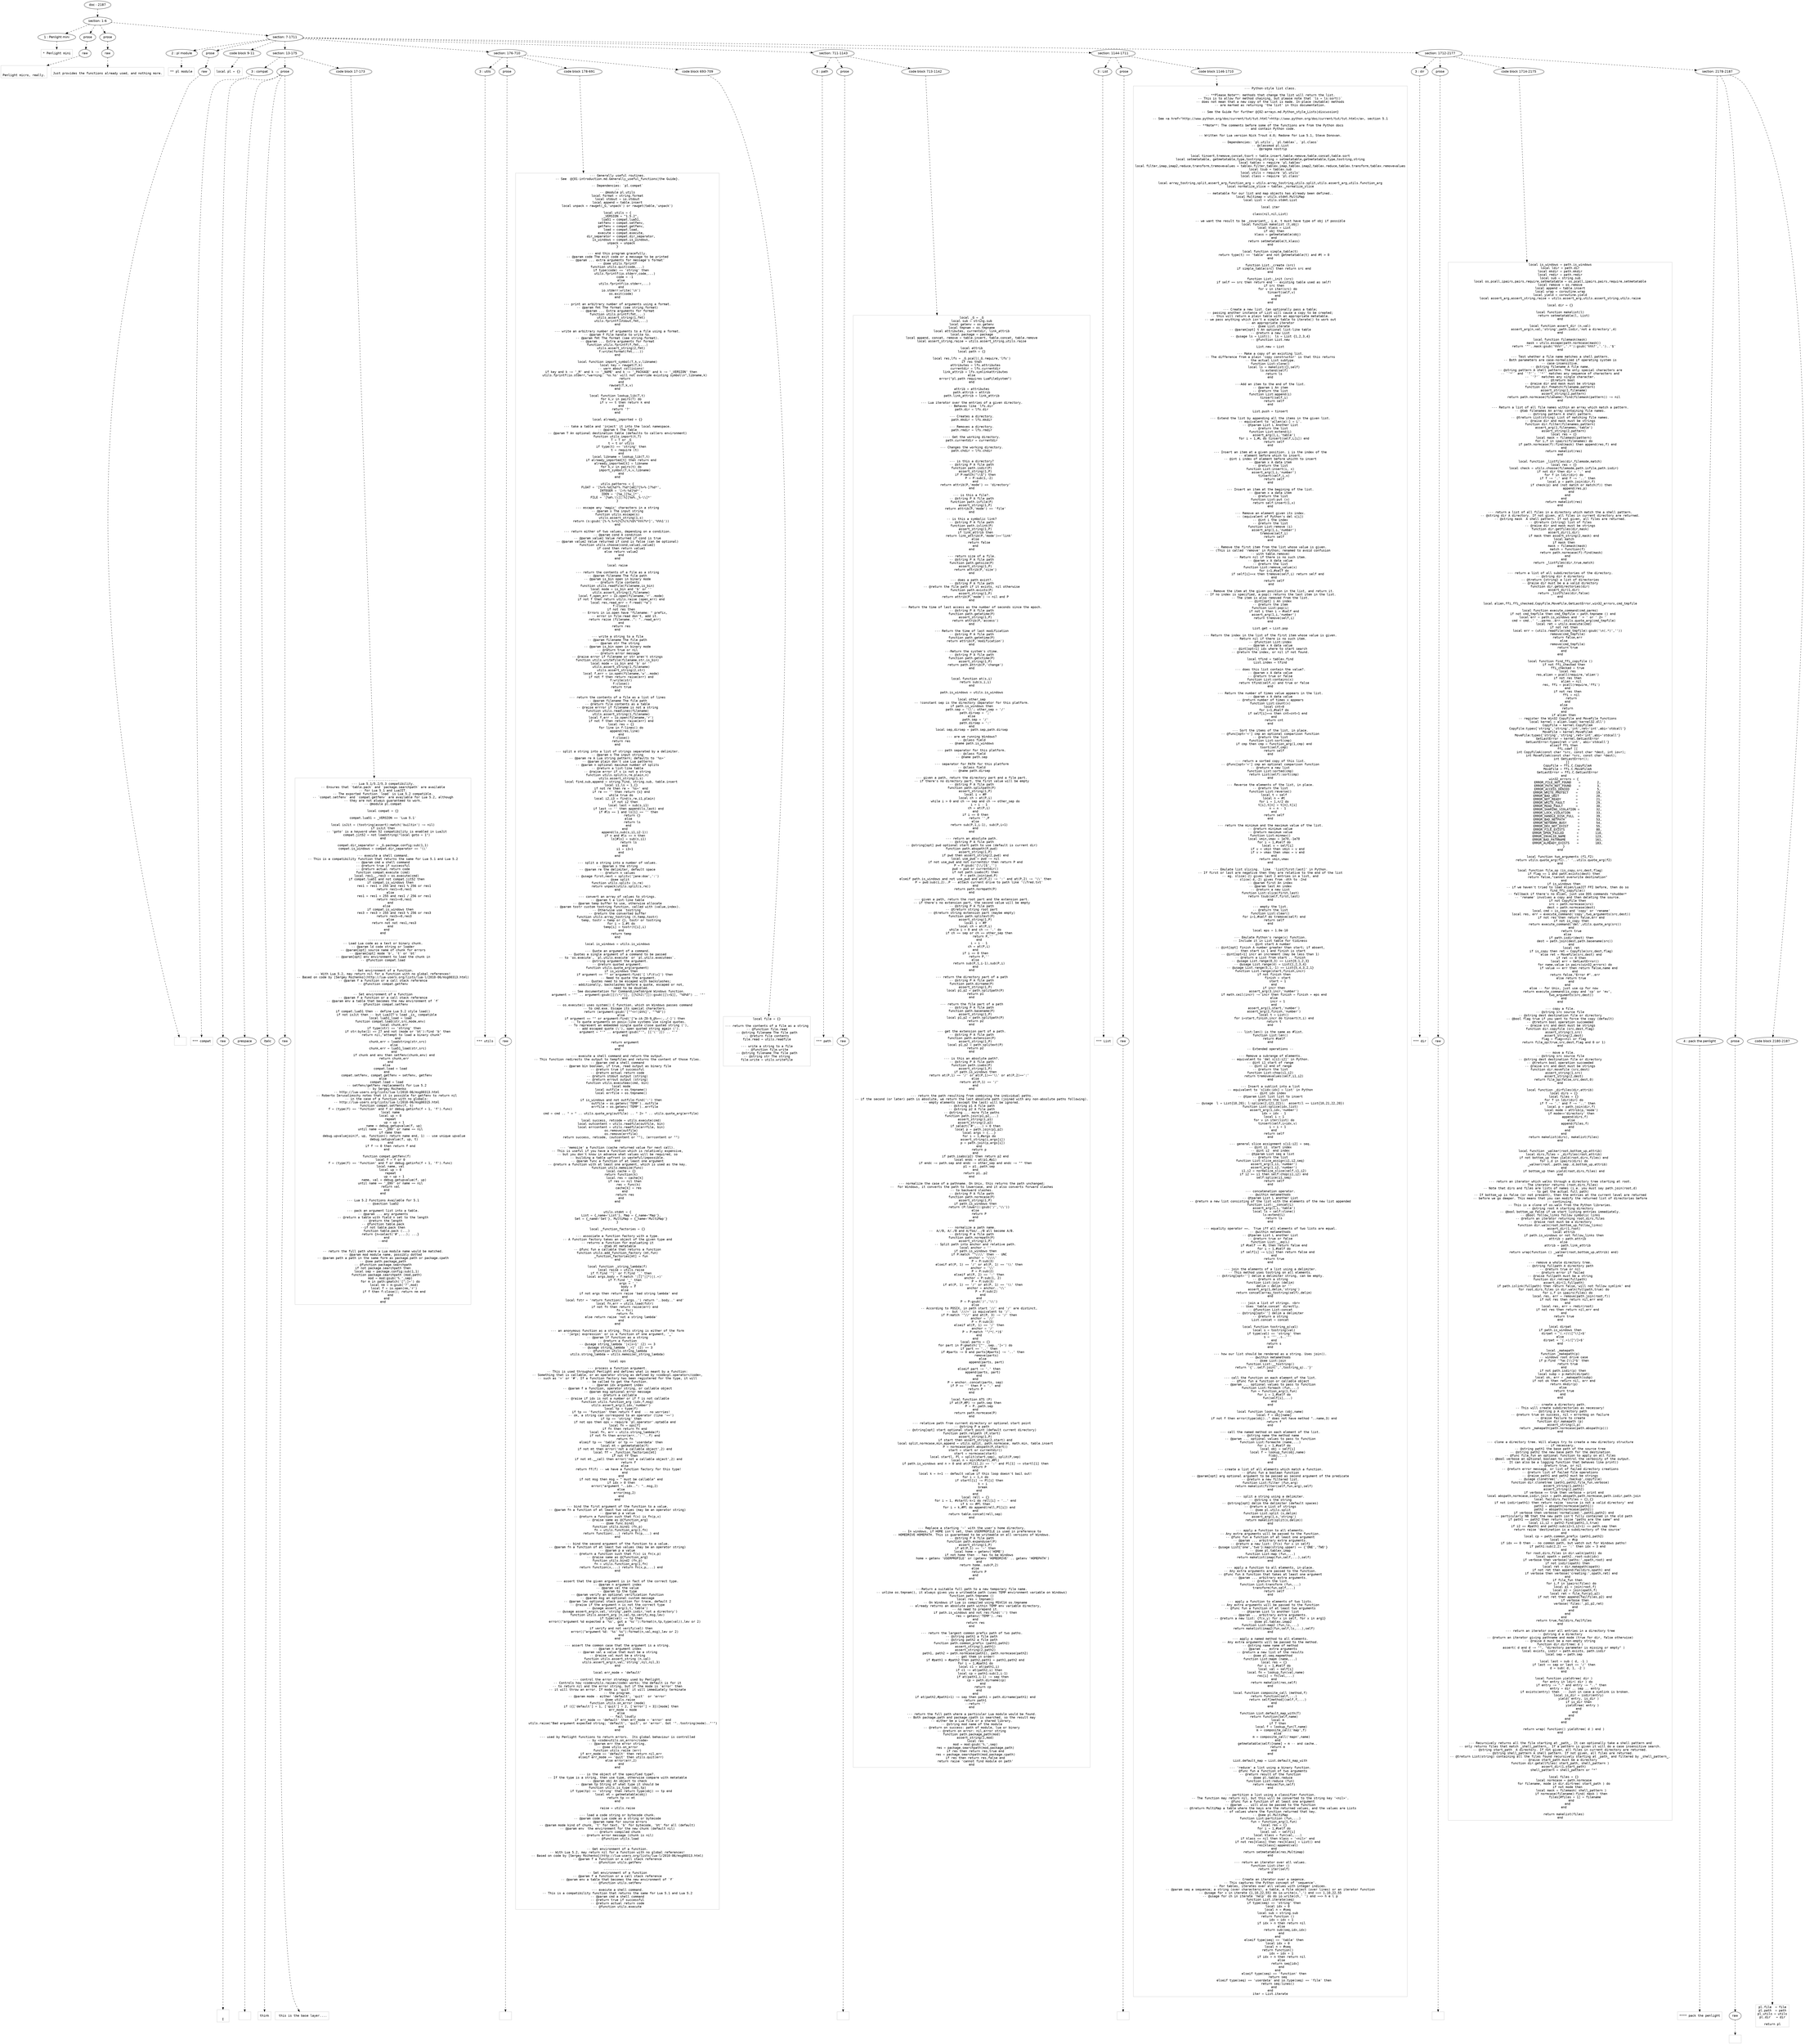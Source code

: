 digraph lpegNode {

node [fontname=Helvetica]
edge [style=dashed]

doc_0 [label="doc - 2187"]


doc_0 -> { section_1}
{rank=same; section_1}

section_1 [label="section: 1-6"]


// END RANK doc_0

section_1 -> { header_2 prose_3 prose_4 section_5}
{rank=same; header_2 prose_3 prose_4 section_5}

header_2 [label="1 : Penlight mini"]

prose_3 [label="prose"]

prose_4 [label="prose"]

section_5 [label="section: 7-1711"]


// END RANK section_1

header_2 -> leaf_6
leaf_6  [color=Gray,shape=rectangle,fontname=Inconsolata,label="* Penlight mini"]
// END RANK header_2

prose_3 -> { raw_7}
{rank=same; raw_7}

raw_7 [label="raw"]


// END RANK prose_3

raw_7 -> leaf_8
leaf_8  [color=Gray,shape=rectangle,fontname=Inconsolata,label="

Penlight micro, really.
"]
// END RANK raw_7

prose_4 -> { raw_9}
{rank=same; raw_9}

raw_9 [label="raw"]


// END RANK prose_4

raw_9 -> leaf_10
leaf_10  [color=Gray,shape=rectangle,fontname=Inconsolata,label="
Just provides the functions already used, and nothing more.
"]
// END RANK raw_9

section_5 -> { header_11 prose_12 codeblock_13 section_14 section_15 section_16 section_17 section_18}
{rank=same; header_11 prose_12 codeblock_13 section_14 section_15 section_16 section_17 section_18}

header_11 [label="2 : pl module"]

prose_12 [label="prose"]

codeblock_13 [label="code block 9-11"]

section_14 [label="section: 13-175"]

section_15 [label="section: 176-710"]

section_16 [label="section: 711-1143"]

section_17 [label="section: 1144-1711"]

section_18 [label="section: 1712-2177"]


// END RANK section_5

header_11 -> leaf_19
leaf_19  [color=Gray,shape=rectangle,fontname=Inconsolata,label="** pl module"]
// END RANK header_11

prose_12 -> { raw_20}
{rank=same; raw_20}

raw_20 [label="raw"]


// END RANK prose_12

raw_20 -> leaf_21
leaf_21  [color=Gray,shape=rectangle,fontname=Inconsolata,label="
"]
// END RANK raw_20

codeblock_13 -> leaf_22
leaf_22  [color=Gray,shape=rectangle,fontname=Inconsolata,label="local pl = {}"]
// END RANK codeblock_13

section_14 -> { header_23 prose_24 codeblock_25}
{rank=same; header_23 prose_24 codeblock_25}

header_23 [label="3 : compat"]

prose_24 [label="prose"]

codeblock_25 [label="code block 17-173"]


// END RANK section_14

header_23 -> leaf_26
leaf_26  [color=Gray,shape=rectangle,fontname=Inconsolata,label="*** compat"]
// END RANK header_23

prose_24 -> { raw_27 prespace_28 italic_29 raw_30}
{rank=same; raw_27 prespace_28 italic_29 raw_30}

raw_27 [label="raw"]

prespace_28 [label="prespace"]

italic_29 [label="italic"]

raw_30 [label="raw"]


// END RANK prose_24

raw_27 -> leaf_31
leaf_31  [color=Gray,shape=rectangle,fontname=Inconsolata,label="

I"]
// END RANK raw_27

prespace_28 -> leaf_32
leaf_32  [color=Gray,shape=rectangle,fontname=Inconsolata,label=" "]
// END RANK prespace_28

italic_29 -> leaf_33
leaf_33  [color=Gray,shape=rectangle,fontname=Inconsolata,label="think"]
// END RANK italic_29

raw_30 -> leaf_34
leaf_34  [color=Gray,shape=rectangle,fontname=Inconsolata,label=" this is the base layer....
"]
// END RANK raw_30

codeblock_25 -> leaf_35
leaf_35  [color=Gray,shape=rectangle,fontname=Inconsolata,label="----------------
--- Lua 5.1/5.2/5.3 compatibility.
-- Ensures that `table.pack` and `package.searchpath` are available
-- for Lua 5.1 and LuaJIT.
-- The exported function `load` is Lua 5.2 compatible.
-- `compat.setfenv` and `compat.getfenv` are available for Lua 5.2, although
-- they are not always guaranteed to work.
-- @module pl.compat

local compat = {}

compat.lua51 = _VERSION == 'Lua 5.1'

local isJit = (tostring(assert):match('builtin') ~= nil)
if isJit then
    -- 'goto' is a keyword when 52 compatibility is enabled in LuaJit
    compat.jit52 = not loadstring(\"local goto = 1\")
end

compat.dir_separator = _G.package.config:sub(1,1)
compat.is_windows = compat.dir_separator == '\\\\'

--- execute a shell command.
-- This is a compatibility function that returns the same for Lua 5.1 and Lua 5.2
-- @param cmd a shell command
-- @return true if successful
-- @return actual return code
function compat.execute (cmd)
    local res1,_,res3 = os.execute(cmd)
    if compat.lua51 and not compat.jit52 then
        if compat.is_windows then
            res1 = res1 > 255 and res1 % 256 or res1
            return res1==0,res1
        else
            res1 = res1 > 255 and res1 / 256 or res1
            return res1==0,res1
        end
    else
        if compat.is_windows then
            res3 = res3 > 255 and res3 % 256 or res3
            return res3==0,res3
        else
            return not not res1,res3
        end
    end
end

----------------
-- Load Lua code as a text or binary chunk.
-- @param ld code string or loader
-- @param[opt] source name of chunk for errors
-- @param[opt] mode 'b', 't' or 'bt'
-- @param[opt] env environment to load the chunk in
-- @function compat.load

---------------
-- Get environment of a function.
-- With Lua 5.2, may return nil for a function with no global references!
-- Based on code by [Sergey Rozhenko](http://lua-users.org/lists/lua-l/2010-06/msg00313.html)
-- @param f a function or a call stack reference
-- @function compat.getfenv

---------------
-- Set environment of a function
-- @param f a function or a call stack reference
-- @param env a table that becomes the new environment of `f`
-- @function compat.setfenv

if compat.lua51 then -- define Lua 5.2 style load()
    if not isJit then -- but LuaJIT's load _is_ compatible
        local lua51_load = load
        function compat.load(str,src,mode,env)
            local chunk,err
            if type(str) == 'string' then
                if str:byte(1) == 27 and not (mode or 'bt'):find 'b' then
                    return nil,\"attempt to load a binary chunk\"
                end
                chunk,err = loadstring(str,src)
            else
                chunk,err = lua51_load(str,src)
            end
            if chunk and env then setfenv(chunk,env) end
            return chunk,err
        end
    else
        compat.load = load
    end
    compat.setfenv, compat.getfenv = setfenv, getfenv
else
    compat.load = load
    -- setfenv/getfenv replacements for Lua 5.2
    -- by Sergey Rozhenko
    -- http://lua-users.org/lists/lua-l/2010-06/msg00313.html
    -- Roberto Ierusalimschy notes that it is possible for getfenv to return nil
    -- in the case of a function with no globals:
    -- http://lua-users.org/lists/lua-l/2010-06/msg00315.html
    function compat.setfenv(f, t)
        f = (type(f) == 'function' and f or debug.getinfo(f + 1, 'f').func)
        local name
        local up = 0
        repeat
            up = up + 1
            name = debug.getupvalue(f, up)
        until name == '_ENV' or name == nil
        if name then
            debug.upvaluejoin(f, up, function() return name end, 1) -- use unique upvalue
            debug.setupvalue(f, up, t)
        end
        if f ~= 0 then return f end
    end

    function compat.getfenv(f)
        local f = f or 0
        f = (type(f) == 'function' and f or debug.getinfo(f + 1, 'f').func)
        local name, val
        local up = 0
        repeat
            up = up + 1
            name, val = debug.getupvalue(f, up)
        until name == '_ENV' or name == nil
        return val
    end
end

--- Lua 5.2 Functions Available for 5.1
-- @section lua52

--- pack an argument list into a table.
-- @param ... any arguments
-- @return a table with field n set to the length
-- @return the length
-- @function table.pack
--if not table.pack then
    function table.pack (...)
        return {n=select('#',...); ...}
    end
--end

------
-- return the full path where a Lua module name would be matched.
-- @param mod module name, possibly dotted
-- @param path a path in the same form as package.path or package.cpath
-- @see path.package_path
-- @function package.searchpath
if not package.searchpath then
    local sep = package.config:sub(1,1)
    function package.searchpath (mod,path)
        mod = mod:gsub('%.',sep)
        for m in path:gmatch('[^;]+') do
            local nm = m:gsub('?',mod)
            local f = io.open(nm,'r')
            if f then f:close(); return nm end
        end
    end
end"]
// END RANK codeblock_25

section_15 -> { header_36 prose_37 codeblock_38 codeblock_39}
{rank=same; header_36 prose_37 codeblock_38 codeblock_39}

header_36 [label="3 : utils"]

prose_37 [label="prose"]

codeblock_38 [label="code block 178-691"]

codeblock_39 [label="code block 693-709"]


// END RANK section_15

header_36 -> leaf_40
leaf_40  [color=Gray,shape=rectangle,fontname=Inconsolata,label="*** utils"]
// END RANK header_36

prose_37 -> { raw_41}
{rank=same; raw_41}

raw_41 [label="raw"]


// END RANK prose_37

raw_41 -> leaf_42
leaf_42  [color=Gray,shape=rectangle,fontname=Inconsolata,label="
"]
// END RANK raw_41

codeblock_38 -> leaf_43
leaf_43  [color=Gray,shape=rectangle,fontname=Inconsolata,label="--- Generally useful routines.
-- See  @{01-introduction.md.Generally_useful_functions|the Guide}.
--
-- Dependencies: `pl.compat`
--
-- @module pl.utils
local format = string.format
local stdout = io.stdout
local append = table.insert
local unpack = rawget(_G,'unpack') or rawget(table,'unpack')

local utils = {
    _VERSION = \"1.5.2\",
    lua51 = compat.lua51,
    setfenv = compat.setfenv,
    getfenv = compat.getfenv,
    load = compat.load,
    execute = compat.execute,
    dir_separator = compat.dir_separator,
    is_windows = compat.is_windows,
    unpack = unpack
}

--- end this program gracefully.
-- @param code The exit code or a message to be printed
-- @param ... extra arguments for message's format'
-- @see utils.fprintf
function utils.quit(code,...)
    if type(code) == 'string' then
        utils.fprintf(io.stderr,code,...)
        code = -1
    else
        utils.fprintf(io.stderr,...)
    end
    io.stderr:write('\\n')
    os.exit(code)
end

--- print an arbitrary number of arguments using a format.
-- @param fmt The format (see string.format)
-- @param ... Extra arguments for format
function utils.printf(fmt,...)
    utils.assert_string(1,fmt)
    utils.fprintf(stdout,fmt,...)
end

--- write an arbitrary number of arguments to a file using a format.
-- @param f File handle to write to.
-- @param fmt The format (see string.format).
-- @param ... Extra arguments for format
function utils.fprintf(f,fmt,...)
    utils.assert_string(2,fmt)
    f:write(format(fmt,...))
end

local function import_symbol(T,k,v,libname)
    local key = rawget(T,k)
    -- warn about collisions!
    if key and k ~= '_M' and k ~= '_NAME' and k ~= '_PACKAGE' and k ~= '_VERSION' then
        utils.fprintf(io.stderr,\"warning: '%s.%s' will not override existing symbol\\n\",libname,k)
        return
    end
    rawset(T,k,v)
end

local function lookup_lib(T,t)
    for k,v in pairs(T) do
        if v == t then return k end
    end
    return '?'
end

local already_imported = {}

--- take a table and 'inject' it into the local namespace.
-- @param t The Table
-- @param T An optional destination table (defaults to callers environment)
function utils.import(t,T)
    T = T or _G
    t = t or utils
    if type(t) == 'string' then
        t = require (t)
    end
    local libname = lookup_lib(T,t)
    if already_imported[t] then return end
    already_imported[t] = libname
    for k,v in pairs(t) do
        import_symbol(T,k,v,libname)
    end
end

utils.patterns = {
    FLOAT = '[%+%-%d]%d*%.?%d*[eE]?[%+%-]?%d*',
    INTEGER = '[+%-%d]%d*',
    IDEN = '[%a_][%w_]*',
    FILE = '[%a%.\\\\][:%][%w%._%-\\\\]*'
}

--- escape any 'magic' characters in a string
-- @param s The input string
function utils.escape(s)
    utils.assert_string(1,s)
    return (s:gsub('[%-%.%+%[%]%(%)%$%^%%%?%*]','%%%1'))
end

--- return either of two values, depending on a condition.
-- @param cond A condition
-- @param value1 Value returned if cond is true
-- @param value2 Value returned if cond is false (can be optional)
function utils.choose(cond,value1,value2)
    if cond then return value1
    else return value2
    end
end

local raise

--- return the contents of a file as a string
-- @param filename The file path
-- @param is_bin open in binary mode
-- @return file contents
function utils.readfile(filename,is_bin)
    local mode = is_bin and 'b' or ''
    utils.assert_string(1,filename)
    local f,open_err = io.open(filename,'r'..mode)
    if not f then return utils.raise (open_err) end
    local res,read_err = f:read('*a')
    f:close()
    if not res then
        -- Errors in io.open have \"filename: \" prefix,
        -- error in file:read don't, add it.
        return raise (filename..\": \"..read_err)
    end
    return res
end

--- write a string to a file
-- @param filename The file path
-- @param str The string
-- @param is_bin open in binary mode
-- @return true or nil
-- @return error message
-- @raise error if filename or str aren't strings
function utils.writefile(filename,str,is_bin)
    local mode = is_bin and 'b' or ''
    utils.assert_string(1,filename)
    utils.assert_string(2,str)
    local f,err = io.open(filename,'w'..mode)
    if not f then return raise(err) end
    f:write(str)
    f:close()
    return true
end

--- return the contents of a file as a list of lines
-- @param filename The file path
-- @return file contents as a table
-- @raise errror if filename is not a string
function utils.readlines(filename)
    utils.assert_string(1,filename)
    local f,err = io.open(filename,'r')
    if not f then return raise(err) end
    local res = {}
    for line in f:lines() do
        append(res,line)
    end
    f:close()
    return res
end

--- split a string into a list of strings separated by a delimiter.
-- @param s The input string
-- @param re A Lua string pattern; defaults to '%s+'
-- @param plain don't use Lua patterns
-- @param n optional maximum number of splits
-- @return a list-like table
-- @raise error if s is not a string
function utils.split(s,re,plain,n)
    utils.assert_string(1,s)
    local find,sub,append = string.find, string.sub, table.insert
    local i1,ls = 1,{}
    if not re then re = '%s+' end
    if re == '' then return {s} end
    while true do
        local i2,i3 = find(s,re,i1,plain)
        if not i2 then
            local last = sub(s,i1)
            if last ~= '' then append(ls,last) end
            if #ls == 1 and ls[1] == '' then
                return {}
            else
                return ls
            end
        end
        append(ls,sub(s,i1,i2-1))
        if n and #ls == n then
            ls[#ls] = sub(s,i1)
            return ls
        end
        i1 = i3+1
    end
end

--- split a string into a number of values.
-- @param s the string
-- @param re the delimiter, default space
-- @return n values
-- @usage first,next = splitv('jane:doe',':')
-- @see split
function utils.splitv (s,re)
    return unpack(utils.split(s,re))
end

--- convert an array of values to strings.
-- @param t a list-like table
-- @param temp buffer to use, otherwise allocate
-- @param tostr custom tostring function, called with (value,index).
-- Otherwise use `tostring`
-- @return the converted buffer
function utils.array_tostring (t,temp,tostr)
    temp, tostr = temp or {}, tostr or tostring
    for i = 1,#t do
        temp[i] = tostr(t[i],i)
    end
    return temp
end

local is_windows = utils.is_windows

--- Quote an argument of a command.
-- Quotes a single argument of a command to be passed
-- to `os.execute`, `pl.utils.execute` or `pl.utils.executeex`.
-- @string argument the argument.
-- @return quoted argument.
function utils.quote_arg(argument)
    if is_windows then
        if argument == \"\" or argument:find('[ \\f\\t\\v]') then
            -- Need to quote the argument.
            -- Quotes need to be escaped with backslashes;
            -- additionally, backslashes before a quote, escaped or not,
            -- need to be doubled.
            -- See documentation for CommandLineToArgvW Windows function.
            argument = '\"' .. argument:gsub([[(\\*)\"]], [[%1%1\\\"]]):gsub([[\\+$]], \"%0%0\") .. '\"'
        end

        -- os.execute() uses system() C function, which on Windows passes command
        -- to cmd.exe. Escape its special characters.
        return (argument:gsub('[\"^<>!|&%%]', \"^%0\"))
    else
        if argument == \"\" or argument:find('[^a-zA-Z0-9_@%+=:,./-]') then
            -- To quote arguments on posix-like systems use single quotes.
            -- To represent an embedded single quote close quoted string ('),
            -- add escaped quote (\\'), open quoted string again (').
            argument = \"'\" .. argument:gsub(\"'\", [['\\'']]) .. \"'\"
        end

        return argument
    end
end

--- execute a shell command and return the output.
-- This function redirects the output to tempfiles and returns the content of those files.
-- @param cmd a shell command
-- @param bin boolean, if true, read output as binary file
-- @return true if successful
-- @return actual return code
-- @return stdout output (string)
-- @return errout output (string)
function utils.executeex(cmd, bin)
    local mode
    local outfile = os.tmpname()
    local errfile = os.tmpname()

    if is_windows and not outfile:find(':') then
        outfile = os.getenv('TEMP')..outfile
        errfile = os.getenv('TEMP')..errfile
    end
    cmd = cmd .. \" > \" .. utils.quote_arg(outfile) .. \" 2> \" .. utils.quote_arg(errfile)

    local success, retcode = utils.execute(cmd)
    local outcontent = utils.readfile(outfile, bin)
    local errcontent = utils.readfile(errfile, bin)
    os.remove(outfile)
    os.remove(errfile)
    return success, retcode, (outcontent or \"\"), (errcontent or \"\")
end

--- 'memoize' a function (cache returned value for next call).
-- This is useful if you have a function which is relatively expensive,
-- but you don't know in advance what values will be required, so
-- building a table upfront is wasteful/impossible.
-- @param func a function of at least one argument
-- @return a function with at least one argument, which is used as the key.
function utils.memoize(func)
    local cache = {}
    return function(k)
        local res = cache[k]
        if res == nil then
            res = func(k)
            cache[k] = res
        end
        return res
    end
end


utils.stdmt = {
    List = {_name='List'}, Map = {_name='Map'},
    Set = {_name='Set'}, MultiMap = {_name='MultiMap'}
}

local _function_factories = {}

--- associate a function factory with a type.
-- A function factory takes an object of the given type and
-- returns a function for evaluating it
-- @tab mt metatable
-- @func fun a callable that returns a function
function utils.add_function_factory (mt,fun)
    _function_factories[mt] = fun
end

local function _string_lambda(f)
    local raise = utils.raise
    if f:find '^|' or f:find '_' then
        local args,body = f:match '|([^|]*)|(.+)'
        if f:find '_' then
            args = '_'
            body = f
        else
            if not args then return raise 'bad string lambda' end
        end
        local fstr = 'return function('..args..') return '..body..' end'
        local fn,err = utils.load(fstr)
        if not fn then return raise(err) end
        fn = fn()
        return fn
    else return raise 'not a string lambda'
    end
end

--- an anonymous function as a string. This string is either of the form
-- '|args| expression' or is a function of one argument, '_'
-- @param lf function as a string
-- @return a function
-- @usage string_lambda '|x|x+1' (2) == 3
-- @usage string_lambda '_+1' (2) == 3
-- @function utils.string_lambda
utils.string_lambda = utils.memoize(_string_lambda)

local ops

--- process a function argument.
-- This is used throughout Penlight and defines what is meant by a function:
-- Something that is callable, or an operator string as defined by <code>pl.operator</code>,
-- such as '>' or '#'. If a function factory has been registered for the type, it will
-- be called to get the function.
-- @param idx argument index
-- @param f a function, operator string, or callable object
-- @param msg optional error message
-- @return a callable
-- @raise if idx is not a number or if f is not callable
function utils.function_arg (idx,f,msg)
    utils.assert_arg(1,idx,'number')
    local tp = type(f)
    if tp == 'function' then return f end  -- no worries!
    -- ok, a string can correspond to an operator (like '==')
    if tp == 'string' then
        if not ops then ops = require 'pl.operator'.optable end
        local fn = ops[f]
        if fn then return fn end
        local fn, err = utils.string_lambda(f)
        if not fn then error(err..': '..f) end
        return fn
    elseif tp == 'table' or tp == 'userdata' then
        local mt = getmetatable(f)
        if not mt then error('not a callable object',2) end
        local ff = _function_factories[mt]
        if not ff then
            if not mt.__call then error('not a callable object',2) end
            return f
        else
            return ff(f) -- we have a function factory for this type!
        end
    end
    if not msg then msg = \" must be callable\" end
    if idx > 0 then
        error(\"argument \"..idx..\": \"..msg,2)
    else
        error(msg,2)
    end
end

--- bind the first argument of the function to a value.
-- @param fn a function of at least two values (may be an operator string)
-- @param p a value
-- @return a function such that f(x) is fn(p,x)
-- @raise same as @{function_arg}
-- @see func.bind1
function utils.bind1 (fn,p)
    fn = utils.function_arg(1,fn)
    return function(...) return fn(p,...) end
end

--- bind the second argument of the function to a value.
-- @param fn a function of at least two values (may be an operator string)
-- @param p a value
-- @return a function such that f(x) is fn(x,p)
-- @raise same as @{function_arg}
function utils.bind2 (fn,p)
    fn = utils.function_arg(1,fn)
    return function(x,...) return fn(x,p,...) end
end


--- assert that the given argument is in fact of the correct type.
-- @param n argument index
-- @param val the value
-- @param tp the type
-- @param verify an optional verification function
-- @param msg an optional custom message
-- @param lev optional stack position for trace, default 2
-- @raise if the argument n is not the correct type
-- @usage assert_arg(1,t,'table')
-- @usage assert_arg(n,val,'string',path.isdir,'not a directory')
function utils.assert_arg (n,val,tp,verify,msg,lev)
    if type(val) ~= tp then
        error((\"argument %d expected a '%s', got a '%s'\"):format(n,tp,type(val)),lev or 2)
    end
    if verify and not verify(val) then
        error((\"argument %d: '%s' %s\"):format(n,val,msg),lev or 2)
    end
end

--- assert the common case that the argument is a string.
-- @param n argument index
-- @param val a value that must be a string
-- @raise val must be a string
function utils.assert_string (n,val)
    utils.assert_arg(n,val,'string',nil,nil,3)
end

local err_mode = 'default'

--- control the error strategy used by Penlight.
-- Controls how <code>utils.raise</code> works; the default is for it
-- to return nil and the error string, but if the mode is 'error' then
-- it will throw an error. If mode is 'quit' it will immediately terminate
-- the program.
-- @param mode - either 'default', 'quit'  or 'error'
-- @see utils.raise
function utils.on_error (mode)
    if ({['default'] = 1, ['quit'] = 2, ['error'] = 3})[mode] then
      err_mode = mode
    else
      -- fail loudly
      if err_mode == 'default' then err_mode = 'error' end
      utils.raise(\"Bad argument expected string; 'default', 'quit', or 'error'. Got '\"..tostring(mode)..\"'\")
    end
end

--- used by Penlight functions to return errors.  Its global behaviour is controlled
-- by <code>utils.on_error</code>
-- @param err the error string.
-- @see utils.on_error
function utils.raise (err)
    if err_mode == 'default' then return nil,err
    elseif err_mode == 'quit' then utils.quit(err)
    else error(err,2)
    end
end

--- is the object of the specified type?.
-- If the type is a string, then use type, otherwise compare with metatable
-- @param obj An object to check
-- @param tp String of what type it should be
function utils.is_type (obj,tp)
    if type(tp) == 'string' then return type(obj) == tp end
    local mt = getmetatable(obj)
    return tp == mt
end

raise = utils.raise

--- load a code string or bytecode chunk.
-- @param code Lua code as a string or bytecode
-- @param name for source errors
-- @param mode kind of chunk, 't' for text, 'b' for bytecode, 'bt' for all (default)
-- @param env  the environment for the new chunk (default nil)
-- @return compiled chunk
-- @return error message (chunk is nil)
-- @function utils.load

---------------
-- Get environment of a function.
-- With Lua 5.2, may return nil for a function with no global references!
-- Based on code by [Sergey Rozhenko](http://lua-users.org/lists/lua-l/2010-06/msg00313.html)
-- @param f a function or a call stack reference
-- @function utils.getfenv

---------------
-- Set environment of a function
-- @param f a function or a call stack reference
-- @param env a table that becomes the new environment of `f`
-- @function utils.setfenv

--- execute a shell command.
-- This is a compatibility function that returns the same for Lua 5.1 and Lua 5.2
-- @param cmd a shell command
-- @return true if successful
-- @return actual return code
-- @function utils.execute"]
// END RANK codeblock_38

codeblock_39 -> leaf_44
leaf_44  [color=Gray,shape=rectangle,fontname=Inconsolata,label="local file = {}

--- return the contents of a file as a string
-- @function file.read
-- @string filename The file path
-- @return file contents
file.read = utils.readfile

--- write a string to a file
-- @function file.write
-- @string filename The file path
-- @string str The string
file.write = utils.writefile

"]
// END RANK codeblock_39

section_16 -> { header_45 prose_46 codeblock_47}
{rank=same; header_45 prose_46 codeblock_47}

header_45 [label="3 : path"]

prose_46 [label="prose"]

codeblock_47 [label="code block 713-1142"]


// END RANK section_16

header_45 -> leaf_48
leaf_48  [color=Gray,shape=rectangle,fontname=Inconsolata,label="*** path"]
// END RANK header_45

prose_46 -> { raw_49}
{rank=same; raw_49}

raw_49 [label="raw"]


// END RANK prose_46

raw_49 -> leaf_50
leaf_50  [color=Gray,shape=rectangle,fontname=Inconsolata,label="
"]
// END RANK raw_49

codeblock_47 -> leaf_51
leaf_51  [color=Gray,shape=rectangle,fontname=Inconsolata,label="local _G = _G
local sub = string.sub
local getenv = os.getenv
local tmpnam = os.tmpname
local attributes, currentdir, link_attrib
local package = package
local append, concat, remove = table.insert, table.concat, table.remove
local assert_string,raise = utils.assert_string,utils.raise

local attrib
local path = {}

local res,lfs = _G.pcall(_G.require,'lfs')
if res then
    attributes = lfs.attributes
    currentdir = lfs.currentdir
    link_attrib = lfs.symlinkattributes
else
    error(\"pl.path requires LuaFileSystem\")
end

attrib = attributes
path.attrib = attrib
path.link_attrib = link_attrib

--- Lua iterator over the entries of a given directory.
-- Behaves like `lfs.dir`
path.dir = lfs.dir

--- Creates a directory.
path.mkdir = lfs.mkdir

--- Removes a directory.
path.rmdir = lfs.rmdir

---- Get the working directory.
path.currentdir = currentdir

--- Changes the working directory.
path.chdir = lfs.chdir


--- is this a directory?
-- @string P A file path
function path.isdir(P)
    assert_string(1,P)
    if P:match(\"\\\\$\") then
        P = P:sub(1,-2)
    end
    return attrib(P,'mode') == 'directory'
end

--- is this a file?.
-- @string P A file path
function path.isfile(P)
    assert_string(1,P)
    return attrib(P,'mode') == 'file'
end

-- is this a symbolic link?
-- @string P A file path
function path.islink(P)
    assert_string(1,P)
    if link_attrib then
        return link_attrib(P,'mode')=='link'
    else
        return false
    end
end

--- return size of a file.
-- @string P A file path
function path.getsize(P)
    assert_string(1,P)
    return attrib(P,'size')
end

--- does a path exist?.
-- @string P A file path
-- @return the file path if it exists, nil otherwise
function path.exists(P)
    assert_string(1,P)
    return attrib(P,'mode') ~= nil and P
end

--- Return the time of last access as the number of seconds since the epoch.
-- @string P A file path
function path.getatime(P)
    assert_string(1,P)
    return attrib(P,'access')
end

--- Return the time of last modification
-- @string P A file path
function path.getmtime(P)
    return attrib(P,'modification')
end

---Return the system's ctime.
-- @string P A file path
function path.getctime(P)
    assert_string(1,P)
    return path.attrib(P,'change')
end


local function at(s,i)
    return sub(s,i,i)
end

path.is_windows = utils.is_windows

local other_sep
-- !constant sep is the directory separator for this platform.
if path.is_windows then
    path.sep = '\\\\'; other_sep = '/'
    path.dirsep = ';'
else
    path.sep = '/'
    path.dirsep = ':'
end
local sep,dirsep = path.sep,path.dirsep

--- are we running Windows?
-- @class field
-- @name path.is_windows

--- path separator for this platform.
-- @class field
-- @name path.sep

--- separator for PATH for this platform
-- @class field
-- @name path.dirsep

--- given a path, return the directory part and a file part.
-- if there's no directory part, the first value will be empty
-- @string P A file path
function path.splitpath(P)
    assert_string(1,P)
    local i = #P
    local ch = at(P,i)
    while i > 0 and ch ~= sep and ch ~= other_sep do
        i = i - 1
        ch = at(P,i)
    end
    if i == 0 then
        return '',P
    else
        return sub(P,1,i-1), sub(P,i+1)
    end
end

--- return an absolute path.
-- @string P A file path
-- @string[opt] pwd optional start path to use (default is current dir)
function path.abspath(P,pwd)
    assert_string(1,P)
    if pwd then assert_string(2,pwd) end
    local use_pwd = pwd ~= nil
    if not use_pwd and not currentdir then return P end
    P = P:gsub('[\\\\/]$','')
    pwd = pwd or currentdir()
    if not path.isabs(P) then
        P = path.join(pwd,P)
    elseif path.is_windows and not use_pwd and at(P,2) ~= ':' and at(P,2) ~= '\\\\' then
        P = pwd:sub(1,2)..P -- attach current drive to path like '\\\\fred.txt'
    end
    return path.normpath(P)
end

--- given a path, return the root part and the extension part.
-- if there's no extension part, the second value will be empty
-- @string P A file path
-- @treturn string root part
-- @treturn string extension part (maybe empty)
function path.splitext(P)
    assert_string(1,P)
    local i = #P
    local ch = at(P,i)
    while i > 0 and ch ~= '.' do
        if ch == sep or ch == other_sep then
            return P,''
        end
        i = i - 1
        ch = at(P,i)
    end
    if i == 0 then
        return P,''
    else
        return sub(P,1,i-1),sub(P,i)
    end
end

--- return the directory part of a path
-- @string P A file path
function path.dirname(P)
    assert_string(1,P)
    local p1,p2 = path.splitpath(P)
    return p1
end

--- return the file part of a path
-- @string P A file path
function path.basename(P)
    assert_string(1,P)
    local p1,p2 = path.splitpath(P)
    return p2
end

--- get the extension part of a path.
-- @string P A file path
function path.extension(P)
    assert_string(1,P)
    local p1,p2 = path.splitext(P)
    return p2
end

--- is this an absolute path?.
-- @string P A file path
function path.isabs(P)
    assert_string(1,P)
    if path.is_windows then
        return at(P,1) == '/' or at(P,1)=='\\\\' or at(P,2)==':'
    else
        return at(P,1) == '/'
    end
end

--- return the path resulting from combining the individual paths.
-- if the second (or later) path is absolute, we return the last absolute path (joined with any non-absolute paths following).
-- empty elements (except the last) will be ignored.
-- @string p1 A file path
-- @string p2 A file path
-- @string ... more file paths
function path.join(p1,p2,...)
    assert_string(1,p1)
    assert_string(2,p2)
    if select('#',...) > 0 then
        local p = path.join(p1,p2)
        local args = {...}
        for i = 1,#args do
            assert_string(i,args[i])
            p = path.join(p,args[i])
        end
        return p
    end
    if path.isabs(p2) then return p2 end
    local endc = at(p1,#p1)
    if endc ~= path.sep and endc ~= other_sep and endc ~= \"\" then
        p1 = p1..path.sep
    end
    return p1..p2
end

--- normalize the case of a pathname. On Unix, this returns the path unchanged;
--  for Windows, it converts the path to lowercase, and it also converts forward slashes
-- to backward slashes.
-- @string P A file path
function path.normcase(P)
    assert_string(1,P)
    if path.is_windows then
        return (P:lower():gsub('/','\\\\'))
    else
        return P
    end
end

--- normalize a path name.
--  A//B, A/./B and A/foo/../B all become A/B.
-- @string P a file path
function path.normpath(P)
    assert_string(1,P)
    -- Split path into anchor and relative path.
    local anchor = ''
    if path.is_windows then
        if P:match '^\\\\\\\\' then -- UNC
            anchor = '\\\\\\\\'
            P = P:sub(3)
        elseif at(P, 1) == '/' or at(P, 1) == '\\\\' then
            anchor = '\\\\'
            P = P:sub(2)
        elseif at(P, 2) == ':' then
            anchor = P:sub(1, 2)
            P = P:sub(3)
            if at(P, 1) == '/' or at(P, 1) == '\\\\' then
                anchor = anchor..'\\\\'
                P = P:sub(2)
            end
        end
        P = P:gsub('/','\\\\')
    else
        -- According to POSIX, in path start '//' and '/' are distinct,
        -- but '///+' is equivalent to '/'.
        if P:match '^//' and at(P, 3) ~= '/' then
            anchor = '//'
            P = P:sub(3)
        elseif at(P, 1) == '/' then
            anchor = '/'
            P = P:match '^/*(.*)$'
        end
    end
    local parts = {}
    for part in P:gmatch('[^'..sep..']+') do
        if part == '..' then
            if #parts ~= 0 and parts[#parts] ~= '..' then
                remove(parts)
            else
                append(parts, part)
            end
        elseif part ~= '.' then
            append(parts, part)
        end
    end
    P = anchor..concat(parts, sep)
    if P == '' then P = '.' end
    return P
end

local function ATS (P)
    if at(P,#P) ~= path.sep then
        P = P..path.sep
    end
    return path.normcase(P)
end

--- relative path from current directory or optional start point
-- @string P a path
-- @string[opt] start optional start point (default current directory)
function path.relpath (P,start)
    assert_string(1,P)
    if start then assert_string(2,start) end
    local split,normcase,min,append = utils.split, path.normcase, math.min, table.insert
    P = normcase(path.abspath(P,start))
    start = start or currentdir()
    start = normcase(start)
    local startl, Pl = split(start,sep), split(P,sep)
    local n = min(#startl,#Pl)
    if path.is_windows and n > 0 and at(Pl[1],2) == ':' and Pl[1] ~= startl[1] then
        return P
    end
    local k = n+1 -- default value if this loop doesn't bail out!
    for i = 1,n do
        if startl[i] ~= Pl[i] then
            k = i
            break
        end
    end
    local rell = {}
    for i = 1, #startl-k+1 do rell[i] = '..' end
    if k <= #Pl then
        for i = k,#Pl do append(rell,Pl[i]) end
    end
    return table.concat(rell,sep)
end


--- Replace a starting '~' with the user's home directory.
-- In windows, if HOME isn't set, then USERPROFILE is used in preference to
-- HOMEDRIVE HOMEPATH. This is guaranteed to be writeable on all versions of Windows.
-- @string P A file path
function path.expanduser(P)
    assert_string(1,P)
    if at(P,1) == '~' then
        local home = getenv('HOME')
        if not home then -- has to be Windows
            home = getenv 'USERPROFILE' or (getenv 'HOMEDRIVE' .. getenv 'HOMEPATH')
        end
        return home..sub(P,2)
    else
        return P
    end
end


---Return a suitable full path to a new temporary file name.
-- unlike os.tmpnam(), it always gives you a writeable path (uses TEMP environment variable on Windows)
function path.tmpname ()
    local res = tmpnam()
    -- On Windows if Lua is compiled using MSVC14 os.tmpname
    -- already returns an absolute path within TEMP env variable directory,
    -- no need to prepend it.
    if path.is_windows and not res:find(':') then
        res = getenv('TEMP')..res
    end
    return res
end

--- return the largest common prefix path of two paths.
-- @string path1 a file path
-- @string path2 a file path
function path.common_prefix (path1,path2)
    assert_string(1,path1)
    assert_string(2,path2)
    path1, path2 = path.normcase(path1), path.normcase(path2)
    -- get them in order!
    if #path1 > #path2 then path2,path1 = path1,path2 end
    for i = 1,#path1 do
        local c1 = at(path1,i)
        if c1 ~= at(path2,i) then
            local cp = path1:sub(1,i-1)
            if at(path1,i-1) ~= sep then
                cp = path.dirname(cp)
            end
            return cp
        end
    end
    if at(path2,#path1+1) ~= sep then path1 = path.dirname(path1) end
    return path1
    --return ''
end

--- return the full path where a particular Lua module would be found.
-- Both package.path and package.cpath is searched, so the result may
-- either be a Lua file or a shared library.
-- @string mod name of the module
-- @return on success: path of module, lua or binary
-- @return on error: nil,error string
function path.package_path(mod)
    assert_string(1,mod)
    local res
    mod = mod:gsub('%.',sep)
    res = package.searchpath(mod,package.path)
    if res then return res,true end
    res = package.searchpath(mod,package.cpath)
    if res then return res,false end
    return raise 'cannot find module on path'
end"]
// END RANK codeblock_47

section_17 -> { header_52 prose_53 codeblock_54}
{rank=same; header_52 prose_53 codeblock_54}

header_52 [label="3 : List"]

prose_53 [label="prose"]

codeblock_54 [label="code block 1146-1710"]


// END RANK section_17

header_52 -> leaf_55
leaf_55  [color=Gray,shape=rectangle,fontname=Inconsolata,label="*** List"]
// END RANK header_52

prose_53 -> { raw_56}
{rank=same; raw_56}

raw_56 [label="raw"]


// END RANK prose_53

raw_56 -> leaf_57
leaf_57  [color=Gray,shape=rectangle,fontname=Inconsolata,label="
"]
// END RANK raw_56

codeblock_54 -> leaf_58
leaf_58  [color=Gray,shape=rectangle,fontname=Inconsolata,label="--- Python-style list class.
--
-- **Please Note**: methods that change the list will return the list.
-- This is to allow for method chaining, but please note that `ls = ls:sort()`
-- does not mean that a new copy of the list is made. In-place (mutable) methods
-- are marked as returning 'the list' in this documentation.
--
-- See the Guide for further @{02-arrays.md.Python_style_Lists|discussion}
--
-- See <a href=\"http://www.python.org/doc/current/tut/tut.html\">http://www.python.org/doc/current/tut/tut.html</a>, section 5.1
--
-- **Note**: The comments before some of the functions are from the Python docs
-- and contain Python code.
--
-- Written for Lua version Nick Trout 4.0; Redone for Lua 5.1, Steve Donovan.
--
-- Dependencies: `pl.utils`, `pl.tablex`, `pl.class`
-- @classmod pl.List
-- @pragma nostrip

local tinsert,tremove,concat,tsort = table.insert,table.remove,table.concat,table.sort
local setmetatable, getmetatable,type,tostring,string = setmetatable,getmetatable,type,tostring,string
local tablex = require 'pl.tablex'
local filter,imap,imap2,reduce,transform,tremovevalues = tablex.filter,tablex.imap,tablex.imap2,tablex.reduce,tablex.transform,tablex.removevalues
local tsub = tablex.sub
local utils = require 'pl.utils'
local class = require 'pl.class'

local array_tostring,split,assert_arg,function_arg = utils.array_tostring,utils.split,utils.assert_arg,utils.function_arg
local normalize_slice = tablex._normalize_slice

-- metatable for our list and map objects has already been defined..
local Multimap = utils.stdmt.MultiMap
local List = utils.stdmt.List

local iter

class(nil,nil,List)

-- we want the result to be _covariant_, i.e. t must have type of obj if possible
local function makelist (t,obj)
    local klass = List
    if obj then
        klass = getmetatable(obj)
    end
    return setmetatable(t,klass)
end

local function simple_table(t)
    return type(t) == 'table' and not getmetatable(t) and #t > 0
end

function List._create (src)
    if simple_table(src) then return src end
end

function List:_init (src)
    if self == src then return end -- existing table used as self!
    if src then
        for v in iter(src) do
            tinsert(self,v)
        end
    end
end

--- Create a new list. Can optionally pass a table;
-- passing another instance of List will cause a copy to be created;
-- this will return a plain table with an appropriate metatable.
-- we pass anything which isn't a simple table to iterate() to work out
-- an appropriate iterator
--  @see List.iterate
-- @param[opt] t An optional list-like table
-- @return a new List
-- @usage ls = List();  ls = List {1,2,3,4}
-- @function List.new

List.new = List

--- Make a copy of an existing list.
-- The difference from a plain 'copy constructor' is that this returns
-- the actual List subtype.
function List:clone()
    local ls = makelist({},self)
    ls:extend(self)
    return ls
end

---Add an item to the end of the list.
-- @param i An item
-- @return the list
function List:append(i)
    tinsert(self,i)
    return self
end

List.push = tinsert

--- Extend the list by appending all the items in the given list.
-- equivalent to 'a[len(a):] = L'.
-- @tparam List L Another List
-- @return the list
function List:extend(L)
    assert_arg(1,L,'table')
    for i = 1,#L do tinsert(self,L[i]) end
    return self
end

--- Insert an item at a given position. i is the index of the
-- element before which to insert.
-- @int i index of element before whichh to insert
-- @param x A data item
-- @return the list
function List:insert(i, x)
    assert_arg(1,i,'number')
    tinsert(self,i,x)
    return self
end

--- Insert an item at the begining of the list.
-- @param x a data item
-- @return the list
function List:put (x)
    return self:insert(1,x)
end

--- Remove an element given its index.
-- (equivalent of Python's del s[i])
-- @int i the index
-- @return the list
function List:remove (i)
    assert_arg(1,i,'number')
    tremove(self,i)
    return self
end

--- Remove the first item from the list whose value is given.
-- (This is called 'remove' in Python; renamed to avoid confusion
-- with table.remove)
-- Return nil if there is no such item.
-- @param x A data value
-- @return the list
function List:remove_value(x)
    for i=1,#self do
        if self[i]==x then tremove(self,i) return self end
    end
    return self
 end

--- Remove the item at the given position in the list, and return it.
-- If no index is specified, a:pop() returns the last item in the list.
-- The item is also removed from the list.
-- @int[opt] i An index
-- @return the item
function List:pop(i)
    if not i then i = #self end
    assert_arg(1,i,'number')
    return tremove(self,i)
end

List.get = List.pop

--- Return the index in the list of the first item whose value is given.
-- Return nil if there is no such item.
-- @function List:index
-- @param x A data value
-- @int[opt=1] idx where to start search
-- @return the index, or nil if not found.

local tfind = tablex.find
List.index = tfind

--- does this list contain the value?.
-- @param x A data value
-- @return true or false
function List:contains(x)
    return tfind(self,x) and true or false
end

--- Return the number of times value appears in the list.
-- @param x A data value
-- @return number of times x appears
function List:count(x)
    local cnt=0
    for i=1,#self do
        if self[i]==x then cnt=cnt+1 end
    end
    return cnt
end

--- Sort the items of the list, in place.
-- @func[opt='<'] cmp an optional comparison function
-- @return the list
function List:sort(cmp)
    if cmp then cmp = function_arg(1,cmp) end
    tsort(self,cmp)
    return self
end

--- return a sorted copy of this list.
-- @func[opt='<'] cmp an optional comparison function
-- @return a new list
function List:sorted(cmp)
    return List(self):sort(cmp)
end

--- Reverse the elements of the list, in place.
-- @return the list
function List:reverse()
    local t = self
    local n = #t
    for i = 1,n/2 do
        t[i],t[n] = t[n],t[i]
        n = n - 1
    end
    return self
end

--- return the minimum and the maximum value of the list.
-- @return minimum value
-- @return maximum value
function List:minmax()
    local vmin,vmax = 1e70,-1e70
    for i = 1,#self do
        local v = self[i]
        if v < vmin then vmin = v end
        if v > vmax then vmax = v end
    end
    return vmin,vmax
end

--- Emulate list slicing.  like  'list[first:last]' in Python.
-- If first or last are negative then they are relative to the end of the list
-- eg. slice(-2) gives last 2 entries in a list, and
-- slice(-4,-2) gives from -4th to -2nd
-- @param first An index
-- @param last An index
-- @return a new List
function List:slice(first,last)
    return tsub(self,first,last)
end

--- empty the list.
-- @return the list
function List:clear()
    for i=1,#self do tremove(self) end
    return self
end

local eps = 1.0e-10

--- Emulate Python's range(x) function.
-- Include it in List table for tidiness
-- @int start A number
-- @int[opt] finish A number greater than start; if absent,
-- then start is 1 and finish is start
-- @int[opt=1] incr an increment (may be less than 1)
-- @return a List from start .. finish
-- @usage List.range(0,3) == List{0,1,2,3}
-- @usage List.range(4) = List{1,2,3,4}
-- @usage List.range(5,1,-1) == List{5,4,3,2,1}
function List.range(start,finish,incr)
    if not finish then
        finish = start
        start = 1
    end
    if incr then
    assert_arg(3,incr,'number')
    if math.ceil(incr) ~= incr then finish = finish + eps end
    else
        incr = 1
    end
    assert_arg(1,start,'number')
    assert_arg(2,finish,'number')
    local t = List()
    for i=start,finish,incr do tinsert(t,i) end
    return t
end

--- list:len() is the same as #list.
function List:len()
    return #self
end

-- Extended operations --

--- Remove a subrange of elements.
-- equivalent to 'del s[i1:i2]' in Python.
-- @int i1 start of range
-- @int i2 end of range
-- @return the list
function List:chop(i1,i2)
    return tremovevalues(self,i1,i2)
end

--- Insert a sublist into a list
-- equivalent to 's[idx:idx] = list' in Python
-- @int idx index
-- @tparam List list list to insert
-- @return the list
-- @usage  l = List{10,20}; l:splice(2,{21,22});  assert(l == List{10,21,22,20})
function List:splice(idx,list)
    assert_arg(1,idx,'number')
    idx = idx - 1
    local i = 1
    for v in iter(list) do
        tinsert(self,i+idx,v)
        i = i + 1
    end
    return self
end

--- general slice assignment s[i1:i2] = seq.
-- @int i1  start index
-- @int i2  end index
-- @tparam List seq a list
-- @return the list
function List:slice_assign(i1,i2,seq)
    assert_arg(1,i1,'number')
    assert_arg(1,i2,'number')
    i1,i2 = normalize_slice(self,i1,i2)
    if i2 >= i1 then self:chop(i1,i2) end
    self:splice(i1,seq)
    return self
end

--- concatenation operator.
-- @within metamethods
-- @tparam List L another List
-- @return a new list consisting of the list with the elements of the new list appended
function List:__concat(L)
    assert_arg(1,L,'table')
    local ls = self:clone()
    ls:extend(L)
    return ls
end

--- equality operator ==.  True iff all elements of two lists are equal.
-- @within metamethods
-- @tparam List L another List
-- @return true or false
function List:__eq(L)
    if #self ~= #L then return false end
    for i = 1,#self do
        if self[i] ~= L[i] then return false end
    end
    return true
end

--- join the elements of a list using a delimiter.
-- This method uses tostring on all elements.
-- @string[opt=''] delim a delimiter string, can be empty.
-- @return a string
function List:join (delim)
    delim = delim or ''
    assert_arg(1,delim,'string')
    return concat(array_tostring(self),delim)
end

--- join a list of strings. <br>
-- Uses `table.concat` directly.
-- @function List:concat
-- @string[opt=''] delim a delimiter
-- @return a string
List.concat = concat

local function tostring_q(val)
    local s = tostring(val)
    if type(val) == 'string' then
        s = '\"'..s..'\"'
    end
    return s
end

--- how our list should be rendered as a string. Uses join().
-- @within metamethods
-- @see List:join
function List:__tostring()
    return '{'..self:join(',',tostring_q)..'}'
end

--- call the function on each element of the list.
-- @func fun a function or callable object
-- @param ... optional values to pass to function
function List:foreach (fun,...)
    fun = function_arg(1,fun)
    for i = 1,#self do
        fun(self[i],...)
    end
end

local function lookup_fun (obj,name)
    local f = obj[name]
    if not f then error(type(obj)..\" does not have method \"..name,3) end
    return f
end

--- call the named method on each element of the list.
-- @string name the method name
-- @param ... optional values to pass to function
function List:foreachm (name,...)
    for i = 1,#self do
        local obj = self[i]
        local f = lookup_fun(obj,name)
        f(obj,...)
    end
end

--- create a list of all elements which match a function.
-- @func fun a boolean function
-- @param[opt] arg optional argument to be passed as second argument of the predicate
-- @return a new filtered list.
function List:filter (fun,arg)
    return makelist(filter(self,fun,arg),self)
end

--- split a string using a delimiter.
-- @string s the string
-- @string[opt] delim the delimiter (default spaces)
-- @return a List of strings
-- @see pl.utils.split
function List.split (s,delim)
    assert_arg(1,s,'string')
    return makelist(split(s,delim))
end

--- apply a function to all elements.
-- Any extra arguments will be passed to the function.
-- @func fun a function of at least one argument
-- @param ... arbitrary extra arguments.
-- @return a new list: {f(x) for x in self}
-- @usage List{'one','two'}:map(string.upper) == {'ONE','TWO'}
-- @see pl.tablex.imap
function List:map (fun,...)
    return makelist(imap(fun,self,...),self)
end

--- apply a function to all elements, in-place.
-- Any extra arguments are passed to the function.
-- @func fun A function that takes at least one argument
-- @param ... arbitrary extra arguments.
-- @return the list.
function List:transform (fun,...)
    transform(fun,self,...)
    return self
end

--- apply a function to elements of two lists.
-- Any extra arguments will be passed to the function
-- @func fun a function of at least two arguments
-- @tparam List ls another list
-- @param ... arbitrary extra arguments.
-- @return a new list: {f(x,y) for x in self, for x in arg1}
-- @see pl.tablex.imap2
function List:map2 (fun,ls,...)
    return makelist(imap2(fun,self,ls,...),self)
end

--- apply a named method to all elements.
-- Any extra arguments will be passed to the method.
-- @string name name of method
-- @param ... extra arguments
-- @return a new list of the results
-- @see pl.seq.mapmethod
function List:mapm (name,...)
    local res = {}
    for i = 1,#self do
      local val = self[i]
      local fn = lookup_fun(val,name)
      res[i] = fn(val,...)
    end
    return makelist(res,self)
end

local function composite_call (method,f)
    return function(self,...)
        return self[method](self,f,...)
    end
end

function List.default_map_with(T)
    return function(self,name)
        local m
        if T then
            local f = lookup_fun(T,name)
            m = composite_call('map',f)
        else
            m = composite_call('mapn',name)
        end
        getmetatable(self)[name] = m -- and cache..
        return m
    end
end

List.default_map = List.default_map_with

--- 'reduce' a list using a binary function.
-- @func fun a function of two arguments
-- @return result of the function
-- @see pl.tablex.reduce
function List:reduce (fun)
    return reduce(fun,self)
end

--- partition a list using a classifier function.
-- The function may return nil, but this will be converted to the string key '<nil>'.
-- @func fun a function of at least one argument
-- @param ... will also be passed to the function
-- @treturn MultiMap a table where the keys are the returned values, and the values are Lists
-- of values where the function returned that key.
-- @see pl.MultiMap
function List:partition (fun,...)
    fun = function_arg(1,fun)
    local res = {}
    for i = 1,#self do
        local val = self[i]
        local klass = fun(val,...)
        if klass == nil then klass = '<nil>' end
        if not res[klass] then res[klass] = List() end
        res[klass]:append(val)
    end
    return setmetatable(res,Multimap)
end

--- return an iterator over all values.
function List:iter ()
    return iter(self)
end

--- Create an iterator over a seqence.
-- This captures the Python concept of 'sequence'.
-- For tables, iterates over all values with integer indices.
-- @param seq a sequence; a string (over characters), a table, a file object (over lines) or an iterator function
-- @usage for x in iterate {1,10,22,55} do io.write(x,',') end ==> 1,10,22,55
-- @usage for ch in iterate 'help' do do io.write(ch,' ') end ==> h e l p
function List.iterate(seq)
    if type(seq) == 'string' then
        local idx = 0
        local n = #seq
        local sub = string.sub
        return function ()
            idx = idx + 1
            if idx > n then return nil
            else
                return sub(seq,idx,idx)
            end
        end
    elseif type(seq) == 'table' then
        local idx = 0
        local n = #seq
        return function()
            idx = idx + 1
            if idx > n then return nil
            else
                return seq[idx]
            end
        end
    elseif type(seq) == 'function' then
        return seq
    elseif type(seq) == 'userdata' and io.type(seq) == 'file' then
        return seq:lines()
    end
end
iter = List.iterate"]
// END RANK codeblock_54

section_18 -> { header_59 prose_60 codeblock_61 section_62}
{rank=same; header_59 prose_60 codeblock_61 section_62}

header_59 [label="3 : dir"]

prose_60 [label="prose"]

codeblock_61 [label="code block 1714-2175"]

section_62 [label="section: 2178-2187"]


// END RANK section_18

header_59 -> leaf_63
leaf_63  [color=Gray,shape=rectangle,fontname=Inconsolata,label="*** dir"]
// END RANK header_59

prose_60 -> { raw_64}
{rank=same; raw_64}

raw_64 [label="raw"]


// END RANK prose_60

raw_64 -> leaf_65
leaf_65  [color=Gray,shape=rectangle,fontname=Inconsolata,label="
"]
// END RANK raw_64

codeblock_61 -> leaf_66
leaf_66  [color=Gray,shape=rectangle,fontname=Inconsolata,label="local is_windows = path.is_windows
local ldir = path.dir
local mkdir = path.mkdir
local rmdir = path.rmdir
local sub = string.sub
local os,pcall,ipairs,pairs,require,setmetatable = os,pcall,ipairs,pairs,require,setmetatable
local remove = os.remove
local append = table.insert
local wrap = coroutine.wrap
local yield = coroutine.yield
local assert_arg,assert_string,raise = utils.assert_arg,utils.assert_string,utils.raise

local dir = {}

local function makelist(l)
    return setmetatable(l, List)
end

local function assert_dir (n,val)
    assert_arg(n,val,'string',path.isdir,'not a directory',4)
end

local function filemask(mask)
    mask = utils.escape(path.normcase(mask))
    return '^'..mask:gsub('%%%*','.*'):gsub('%%%?','.')..'$'
end

--- Test whether a file name matches a shell pattern.
-- Both parameters are case-normalized if operating system is
-- case-insensitive.
-- @string filename A file name.
-- @string pattern A shell pattern. The only special characters are
-- `'*'` and `'?'`: `'*'` matches any sequence of characters and
-- `'?'` matches any single character.
-- @treturn bool
-- @raise dir and mask must be strings
function dir.fnmatch(filename,pattern)
    assert_string(1,filename)
    assert_string(2,pattern)
    return path.normcase(filename):find(filemask(pattern)) ~= nil
end

--- Return a list of all file names within an array which match a pattern.
-- @tab filenames An array containing file names.
-- @string pattern A shell pattern.
-- @treturn List(string) List of matching file names.
-- @raise dir and mask must be strings
function dir.filter(filenames,pattern)
    assert_arg(1,filenames,'table')
    assert_string(2,pattern)
    local res = {}
    local mask = filemask(pattern)
    for i,f in ipairs(filenames) do
        if path.normcase(f):find(mask) then append(res,f) end
    end
    return makelist(res)
end

local function _listfiles(dir,filemode,match)
    local res = {}
    local check = utils.choose(filemode,path.isfile,path.isdir)
    if not dir then dir = '.' end
    for f in ldir(dir) do
        if f ~= '.' and f ~= '..' then
            local p = path.join(dir,f)
            if check(p) and (not match or match(f)) then
                append(res,p)
            end
        end
    end
    return makelist(res)
end

--- return a list of all files in a directory which match the a shell pattern.
-- @string dir A directory. If not given, all files in current directory are returned.
-- @string mask  A shell pattern. If not given, all files are returned.
-- @treturn {string} list of files
-- @raise dir and mask must be strings
function dir.getfiles(dir,mask)
    assert_dir(1,dir)
    if mask then assert_string(2,mask) end
    local match
    if mask then
        mask = filemask(mask)
        match = function(f)
            return path.normcase(f):find(mask)
        end
    end
    return _listfiles(dir,true,match)
end

--- return a list of all subdirectories of the directory.
-- @string dir A directory
-- @treturn {string} a list of directories
-- @raise dir must be a a valid directory
function dir.getdirectories(dir)
    assert_dir(1,dir)
    return _listfiles(dir,false)
end

local alien,ffi,ffi_checked,CopyFile,MoveFile,GetLastError,win32_errors,cmd_tmpfile

local function execute_command(cmd,parms)
   if not cmd_tmpfile then cmd_tmpfile = path.tmpname () end
   local err = path.is_windows and ' > ' or ' 2> '
    cmd = cmd..' '..parms..err..utils.quote_arg(cmd_tmpfile)
    local ret = utils.execute(cmd)
    if not ret then
        local err = (utils.readfile(cmd_tmpfile):gsub('\\n(.*)',''))
        remove(cmd_tmpfile)
        return false,err
    else
        remove(cmd_tmpfile)
        return true
    end
end

local function find_ffi_copyfile ()
    if not ffi_checked then
        ffi_checked = true
        local res
        res,alien = pcall(require,'alien')
        if not res then
            alien = nil
            res, ffi = pcall(require,'ffi')
        end
        if not res then
            ffi = nil
            return
        end
    else
        return
    end
    if alien then
        -- register the Win32 CopyFile and MoveFile functions
        local kernel = alien.load('kernel32.dll')
        CopyFile = kernel.CopyFileA
        CopyFile:types{'string','string','int',ret='int',abi='stdcall'}
        MoveFile = kernel.MoveFileA
        MoveFile:types{'string','string',ret='int',abi='stdcall'}
        GetLastError = kernel.GetLastError
        GetLastError:types{ret ='int', abi='stdcall'}
    elseif ffi then
        ffi.cdef [[
            int CopyFileA(const char *src, const char *dest, int iovr);
            int MoveFileA(const char *src, const char *dest);
            int GetLastError();
        ]]
        CopyFile = ffi.C.CopyFileA
        MoveFile = ffi.C.MoveFileA
        GetLastError = ffi.C.GetLastError
    end
    win32_errors = {
        ERROR_FILE_NOT_FOUND    =         2,
        ERROR_PATH_NOT_FOUND    =         3,
        ERROR_ACCESS_DENIED    =          5,
        ERROR_WRITE_PROTECT    =          19,
        ERROR_BAD_UNIT         =          20,
        ERROR_NOT_READY        =          21,
        ERROR_WRITE_FAULT      =          29,
        ERROR_READ_FAULT       =          30,
        ERROR_SHARING_VIOLATION =         32,
        ERROR_LOCK_VIOLATION    =         33,
        ERROR_HANDLE_DISK_FULL  =         39,
        ERROR_BAD_NETPATH       =         53,
        ERROR_NETWORK_BUSY      =         54,
        ERROR_DEV_NOT_EXIST     =         55,
        ERROR_FILE_EXISTS       =         80,
        ERROR_OPEN_FAILED       =         110,
        ERROR_INVALID_NAME      =         123,
        ERROR_BAD_PATHNAME      =         161,
        ERROR_ALREADY_EXISTS    =         183,
    }
end

local function two_arguments (f1,f2)
    return utils.quote_arg(f1)..' '..utils.quote_arg(f2)
end

local function file_op (is_copy,src,dest,flag)
    if flag == 1 and path.exists(dest) then
        return false,\"cannot overwrite destination\"
    end
    if is_windows then
        -- if we haven't tried to load Alien/LuaJIT FFI before, then do so
        find_ffi_copyfile()
        -- fallback if there's no Alien, just use DOS commands *shudder*
        -- 'rename' involves a copy and then deleting the source.
        if not CopyFile then
            src = path.normcase(src)
            dest = path.normcase(dest)
            local cmd = is_copy and 'copy' or 'rename'
            local res, err = execute_command('copy',two_arguments(src,dest))
            if not res then return false,err end
            if not is_copy then
                return execute_command('del',utils.quote_arg(src))
            end
            return true
        else
            if path.isdir(dest) then
                dest = path.join(dest,path.basename(src))
            end
            local ret
            if is_copy then ret = CopyFile(src,dest,flag)
            else ret = MoveFile(src,dest) end
            if ret == 0 then
                local err = GetLastError()
                for name,value in pairs(win32_errors) do
                    if value == err then return false,name end
                end
                return false,\"Error #\"..err
            else return true
            end
        end
    else -- for Unix, just use cp for now
        return execute_command(is_copy and 'cp' or 'mv',
            two_arguments(src,dest))
    end
end

--- copy a file.
-- @string src source file
-- @string dest destination file or directory
-- @bool flag true if you want to force the copy (default)
-- @treturn bool operation succeeded
-- @raise src and dest must be strings
function dir.copyfile (src,dest,flag)
    assert_string(1,src)
    assert_string(2,dest)
    flag = flag==nil or flag
    return file_op(true,src,dest,flag and 0 or 1)
end

--- move a file.
-- @string src source file
-- @string dest destination file or directory
-- @treturn bool operation succeeded
-- @raise src and dest must be strings
function dir.movefile (src,dest)
    assert_string(1,src)
    assert_string(2,dest)
    return file_op(false,src,dest,0)
end

local function _dirfiles(dir,attrib)
    local dirs = {}
    local files = {}
    for f in ldir(dir) do
        if f ~= '.' and f ~= '..' then
            local p = path.join(dir,f)
            local mode = attrib(p,'mode')
            if mode=='directory' then
                append(dirs,f)
            else
                append(files,f)
            end
        end
    end
    return makelist(dirs), makelist(files)
end


local function _walker(root,bottom_up,attrib)
    local dirs,files = _dirfiles(root,attrib)
    if not bottom_up then yield(root,dirs,files) end
    for i,d in ipairs(dirs) do
        _walker(root..path.sep..d,bottom_up,attrib)
    end
    if bottom_up then yield(root,dirs,files) end
end

--- return an iterator which walks through a directory tree starting at root.
-- The iterator returns (root,dirs,files)
-- Note that dirs and files are lists of names (i.e. you must say path.join(root,d)
-- to get the actual full path)
-- If bottom_up is false (or not present), then the entries at the current level are returned
-- before we go deeper. This means that you can modify the returned list of directories before
-- continuing.
-- This is a clone of os.walk from the Python libraries.
-- @string root A starting directory
-- @bool bottom_up False if we start listing entries immediately.
-- @bool follow_links follow symbolic links
-- @return an iterator returning root,dirs,files
-- @raise root must be a directory
function dir.walk(root,bottom_up,follow_links)
    assert_dir(1,root)
    local attrib
    if path.is_windows or not follow_links then
        attrib = path.attrib
    else
        attrib = path.link_attrib
    end
    return wrap(function () _walker(root,bottom_up,attrib) end)
end

--- remove a whole directory tree.
-- @string fullpath A directory path
-- @return true or nil
-- @return error if failed
-- @raise fullpath must be a string
function dir.rmtree(fullpath)
    assert_dir(1,fullpath)
    if path.islink(fullpath) then return false,'will not follow symlink' end
    for root,dirs,files in dir.walk(fullpath,true) do
        for i,f in ipairs(files) do
            local res, err = remove(path.join(root,f))
            if not res then return nil,err end
        end
        local res, err = rmdir(root)
        if not res then return nil,err end
    end
    return true
end

local dirpat
if path.is_windows then
    dirpat = '(.+)\\\\[^\\\\]+$'
else
    dirpat = '(.+)/[^/]+$'
end

local _makepath
function _makepath(p)
    -- windows root drive case
    if p:find '^%a:[\\\\]*$' then
        return true
    end
   if not path.isdir(p) then
    local subp = p:match(dirpat)
    local ok, err = _makepath(subp)
    if not ok then return nil, err end
    return mkdir(p)
   else
    return true
   end
end

--- create a directory path.
-- This will create subdirectories as necessary!
-- @string p A directory path
-- @return true on success, nil + errormsg on failure
-- @raise failure to create
function dir.makepath (p)
    assert_string(1,p)
    return _makepath(path.normcase(path.abspath(p)))
end


--- clone a directory tree. Will always try to create a new directory structure
-- if necessary.
-- @string path1 the base path of the source tree
-- @string path2 the new base path for the destination
-- @func file_fun an optional function to apply on all files
-- @bool verbose an optional boolean to control the verbosity of the output.
--  It can also be a logging function that behaves like print()
-- @return true, or nil
-- @return error message, or list of failed directory creations
-- @return list of failed file operations
-- @raise path1 and path2 must be strings
-- @usage clonetree('.','../backup',copyfile)
function dir.clonetree (path1,path2,file_fun,verbose)
    assert_string(1,path1)
    assert_string(2,path2)
    if verbose == true then verbose = print end
    local abspath,normcase,isdir,join = path.abspath,path.normcase,path.isdir,path.join
    local faildirs,failfiles = {},{}
    if not isdir(path1) then return raise 'source is not a valid directory' end
    path1 = abspath(normcase(path1))
    path2 = abspath(normcase(path2))
    if verbose then verbose('normalized:',path1,path2) end
    -- particularly NB that the new path isn't fully contained in the old path
    if path1 == path2 then return raise \"paths are the same\" end
    local i1,i2 = path2:find(path1,1,true)
    if i2 == #path1 and path2:sub(i2+1,i2+1) == path.sep then
        return raise 'destination is a subdirectory of the source'
    end
    local cp = path.common_prefix (path1,path2)
    local idx = #cp
    if idx == 0 then -- no common path, but watch out for Windows paths!
        if path1:sub(2,2) == ':' then idx = 3 end
    end
    for root,dirs,files in dir.walk(path1) do
        local opath = path2..root:sub(idx)
        if verbose then verbose('paths:',opath,root) end
        if not isdir(opath) then
            local ret = dir.makepath(opath)
            if not ret then append(faildirs,opath) end
            if verbose then verbose('creating:',opath,ret) end
        end
        if file_fun then
            for i,f in ipairs(files) do
                local p1 = join(root,f)
                local p2 = join(opath,f)
                local ret = file_fun(p1,p2)
                if not ret then append(failfiles,p2) end
                if verbose then
                    verbose('files:',p1,p2,ret)
                end
            end
        end
    end
    return true,faildirs,failfiles
end

--- return an iterator over all entries in a directory tree
-- @string d a directory
-- @return an iterator giving pathname and mode (true for dir, false otherwise)
-- @raise d must be a non-empty string
function dir.dirtree( d )
    assert( d and d ~= \"\", \"directory parameter is missing or empty\" )
    local exists, isdir = path.exists, path.isdir
    local sep = path.sep

    local last = sub ( d, -1 )
    if last == sep or last == '/' then
        d = sub( d, 1, -2 )
    end

    local function yieldtree( dir )
        for entry in ldir( dir ) do
            if entry ~= \".\" and entry ~= \"..\" then
                entry = dir .. sep .. entry
                if exists(entry) then  -- Just in case a symlink is broken.
                    local is_dir = isdir(entry)
                    yield( entry, is_dir )
                    if is_dir then
                        yieldtree( entry )
                    end
                end
            end
        end
    end

    return wrap( function() yieldtree( d ) end )
end


--- Recursively returns all the file starting at _path_. It can optionally take a shell pattern and
-- only returns files that match _shell_pattern_. If a pattern is given it will do a case insensitive search.
-- @string start_path  A directory. If not given, all files in current directory are returned.
-- @string shell_pattern A shell pattern. If not given, all files are returned.
-- @treturn List(string) containing all the files found recursively starting at _path_ and filtered by _shell_pattern_.
-- @raise start_path must be a directory
function dir.getallfiles( start_path, shell_pattern )
    assert_dir(1,start_path)
    shell_pattern = shell_pattern or \"*\"

    local files = {}
    local normcase = path.normcase
    for filename, mode in dir.dirtree( start_path ) do
        if not mode then
            local mask = filemask( shell_pattern )
            if normcase(filename):find( mask ) then
                files[#files + 1] = filename
            end
        end
    end

    return makelist(files)
end"]
// END RANK codeblock_61

section_62 -> { header_67 prose_68 codeblock_69}
{rank=same; header_67 prose_68 codeblock_69}

header_67 [label="4 : pack the penlight"]

prose_68 [label="prose"]

codeblock_69 [label="code block 2180-2187"]


// END RANK section_62

header_67 -> leaf_70
leaf_70  [color=Gray,shape=rectangle,fontname=Inconsolata,label="**** pack the penlight"]
// END RANK header_67

prose_68 -> { raw_71}
{rank=same; raw_71}

raw_71 [label="raw"]


// END RANK prose_68

raw_71 -> leaf_72
leaf_72  [color=Gray,shape=rectangle,fontname=Inconsolata,label="
"]
// END RANK raw_71

codeblock_69 -> leaf_73
leaf_73  [color=Gray,shape=rectangle,fontname=Inconsolata,label="pl.file  = file
pl.path  = path
pl.utils = utils
pl.dir   = dir

return pl"]
// END RANK codeblock_69


}
